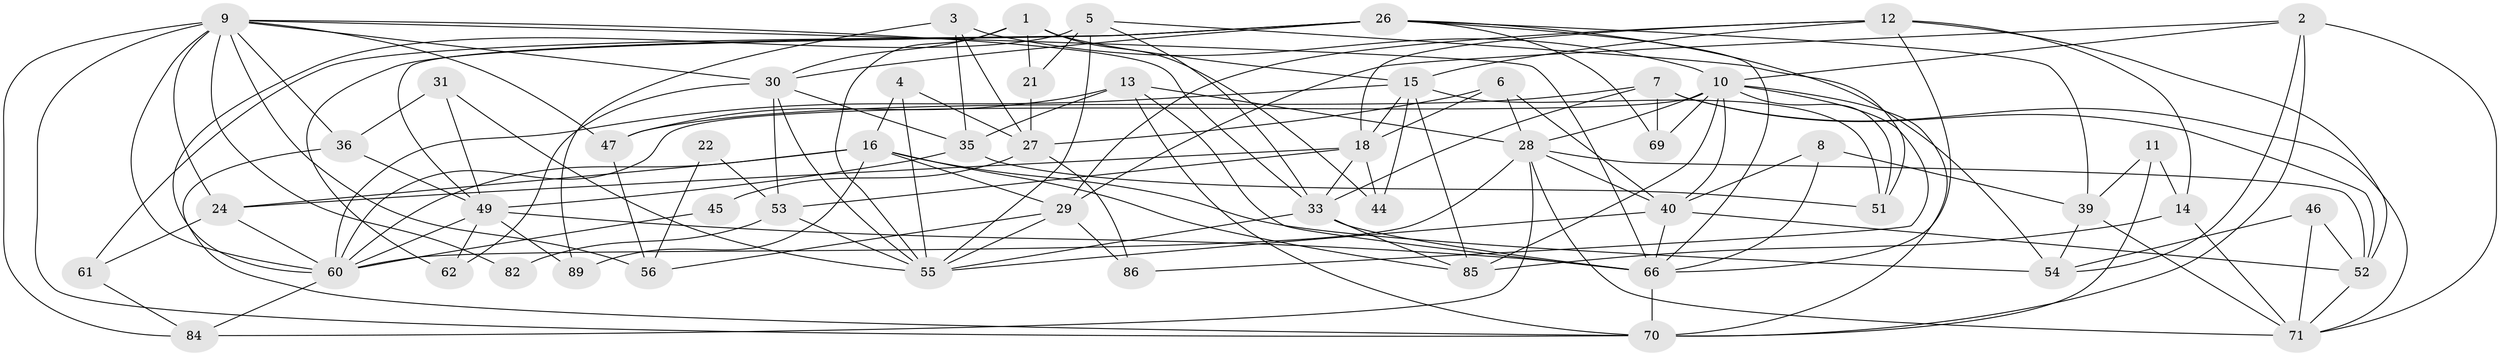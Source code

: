 // original degree distribution, {5: 0.16666666666666666, 3: 0.28888888888888886, 4: 0.3, 2: 0.1111111111111111, 7: 0.022222222222222223, 6: 0.08888888888888889, 9: 0.011111111111111112, 8: 0.011111111111111112}
// Generated by graph-tools (version 1.1) at 2025/11/02/27/25 16:11:20]
// undirected, 54 vertices, 141 edges
graph export_dot {
graph [start="1"]
  node [color=gray90,style=filled];
  1 [super="+43"];
  2 [super="+73"];
  3 [super="+87"];
  4;
  5 [super="+48"];
  6;
  7 [super="+34"];
  8;
  9 [super="+38"];
  10 [super="+20"];
  11 [super="+88"];
  12 [super="+23"];
  13 [super="+32"];
  14 [super="+19"];
  15 [super="+57"];
  16 [super="+17"];
  18 [super="+25"];
  21 [super="+37"];
  22;
  24 [super="+65"];
  26 [super="+79"];
  27 [super="+90"];
  28 [super="+42"];
  29 [super="+50"];
  30 [super="+67"];
  31;
  33 [super="+68"];
  35 [super="+80"];
  36 [super="+72"];
  39 [super="+41"];
  40 [super="+78"];
  44;
  45;
  46;
  47;
  49 [super="+63"];
  51;
  52 [super="+58"];
  53 [super="+74"];
  54 [super="+59"];
  55 [super="+83"];
  56 [super="+64"];
  60 [super="+76"];
  61;
  62;
  66 [super="+81"];
  69;
  70 [super="+75"];
  71 [super="+77"];
  82;
  84;
  85;
  86;
  89;
  1 -- 55;
  1 -- 44;
  1 -- 30;
  1 -- 21;
  1 -- 15;
  2 -- 10;
  2 -- 29;
  2 -- 54;
  2 -- 71;
  2 -- 70;
  3 -- 89;
  3 -- 10;
  3 -- 27;
  3 -- 35;
  4 -- 16;
  4 -- 55;
  4 -- 27;
  5 -- 55;
  5 -- 21;
  5 -- 51;
  5 -- 60;
  5 -- 33;
  6 -- 40;
  6 -- 27;
  6 -- 28;
  6 -- 18;
  7 -- 47;
  7 -- 52;
  7 -- 69;
  7 -- 71;
  7 -- 33;
  8 -- 40;
  8 -- 39;
  8 -- 66;
  9 -- 84;
  9 -- 36;
  9 -- 60;
  9 -- 33;
  9 -- 70;
  9 -- 47;
  9 -- 82;
  9 -- 24;
  9 -- 56;
  9 -- 66;
  9 -- 30;
  10 -- 70;
  10 -- 85;
  10 -- 51;
  10 -- 86;
  10 -- 40;
  10 -- 69;
  10 -- 28;
  10 -- 60;
  11 -- 70;
  11 -- 39;
  11 -- 14;
  12 -- 14;
  12 -- 52;
  12 -- 15;
  12 -- 66;
  12 -- 18;
  12 -- 29;
  13 -- 35;
  13 -- 47;
  13 -- 66;
  13 -- 28;
  13 -- 70;
  14 -- 71 [weight=2];
  14 -- 85;
  15 -- 60;
  15 -- 18;
  15 -- 51;
  15 -- 85;
  15 -- 44;
  16 -- 29;
  16 -- 89;
  16 -- 60;
  16 -- 24;
  16 -- 85;
  16 -- 54;
  18 -- 33;
  18 -- 53;
  18 -- 24;
  18 -- 44;
  21 -- 27;
  22 -- 53;
  22 -- 56;
  24 -- 61;
  24 -- 60;
  26 -- 39;
  26 -- 49;
  26 -- 54;
  26 -- 61;
  26 -- 69;
  26 -- 62;
  26 -- 30;
  26 -- 66;
  27 -- 45;
  27 -- 86;
  28 -- 60;
  28 -- 84;
  28 -- 40;
  28 -- 71;
  28 -- 52;
  29 -- 56;
  29 -- 55;
  29 -- 86;
  30 -- 35;
  30 -- 55;
  30 -- 53;
  30 -- 62;
  31 -- 55;
  31 -- 49;
  31 -- 36;
  33 -- 66;
  33 -- 55;
  33 -- 85;
  35 -- 51;
  35 -- 49;
  36 -- 49;
  36 -- 70;
  39 -- 71;
  39 -- 54;
  40 -- 66;
  40 -- 55;
  40 -- 52;
  45 -- 60;
  46 -- 52;
  46 -- 54;
  46 -- 71;
  47 -- 56;
  49 -- 62;
  49 -- 89;
  49 -- 60;
  49 -- 66;
  52 -- 71;
  53 -- 82;
  53 -- 55;
  60 -- 84;
  61 -- 84;
  66 -- 70;
}
